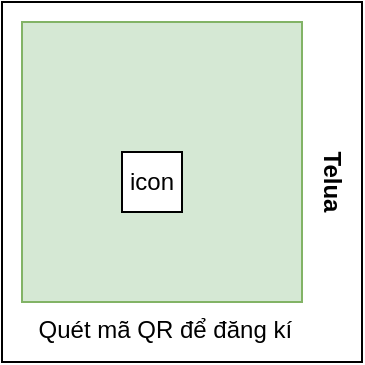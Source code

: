 <mxfile version="13.9.9" type="device"><diagram id="LM_lWJvooPAqkojf1qyb" name="Page-1"><mxGraphModel dx="1002" dy="666" grid="1" gridSize="10" guides="1" tooltips="1" connect="1" arrows="1" fold="1" page="1" pageScale="1" pageWidth="1100" pageHeight="1700" math="0" shadow="0"><root><mxCell id="0"/><mxCell id="1" parent="0"/><mxCell id="v1-n7Ko8rt3JXh7LBCl4-1" value="" style="whiteSpace=wrap;html=1;aspect=fixed;" vertex="1" parent="1"><mxGeometry x="360" y="200" width="180" height="180" as="geometry"/></mxCell><mxCell id="v1-n7Ko8rt3JXh7LBCl4-2" value="" style="whiteSpace=wrap;html=1;aspect=fixed;fillColor=#d5e8d4;strokeColor=#82b366;" vertex="1" parent="1"><mxGeometry x="370" y="210" width="140" height="140" as="geometry"/></mxCell><mxCell id="v1-n7Ko8rt3JXh7LBCl4-5" value="Quét mã QR để đăng kí&amp;nbsp;&amp;nbsp;" style="text;html=1;strokeColor=none;fillColor=none;align=center;verticalAlign=middle;whiteSpace=wrap;rounded=0;" vertex="1" parent="1"><mxGeometry x="370" y="354" width="150" height="20" as="geometry"/></mxCell><mxCell id="v1-n7Ko8rt3JXh7LBCl4-6" value="&lt;b&gt;Telua&lt;/b&gt;" style="text;html=1;strokeColor=none;fillColor=none;align=center;verticalAlign=middle;whiteSpace=wrap;rounded=0;rotation=90;" vertex="1" parent="1"><mxGeometry x="465" y="280" width="120" height="20" as="geometry"/></mxCell><mxCell id="v1-n7Ko8rt3JXh7LBCl4-7" value="icon" style="whiteSpace=wrap;html=1;aspect=fixed;" vertex="1" parent="1"><mxGeometry x="420" y="275" width="30" height="30" as="geometry"/></mxCell></root></mxGraphModel></diagram></mxfile>